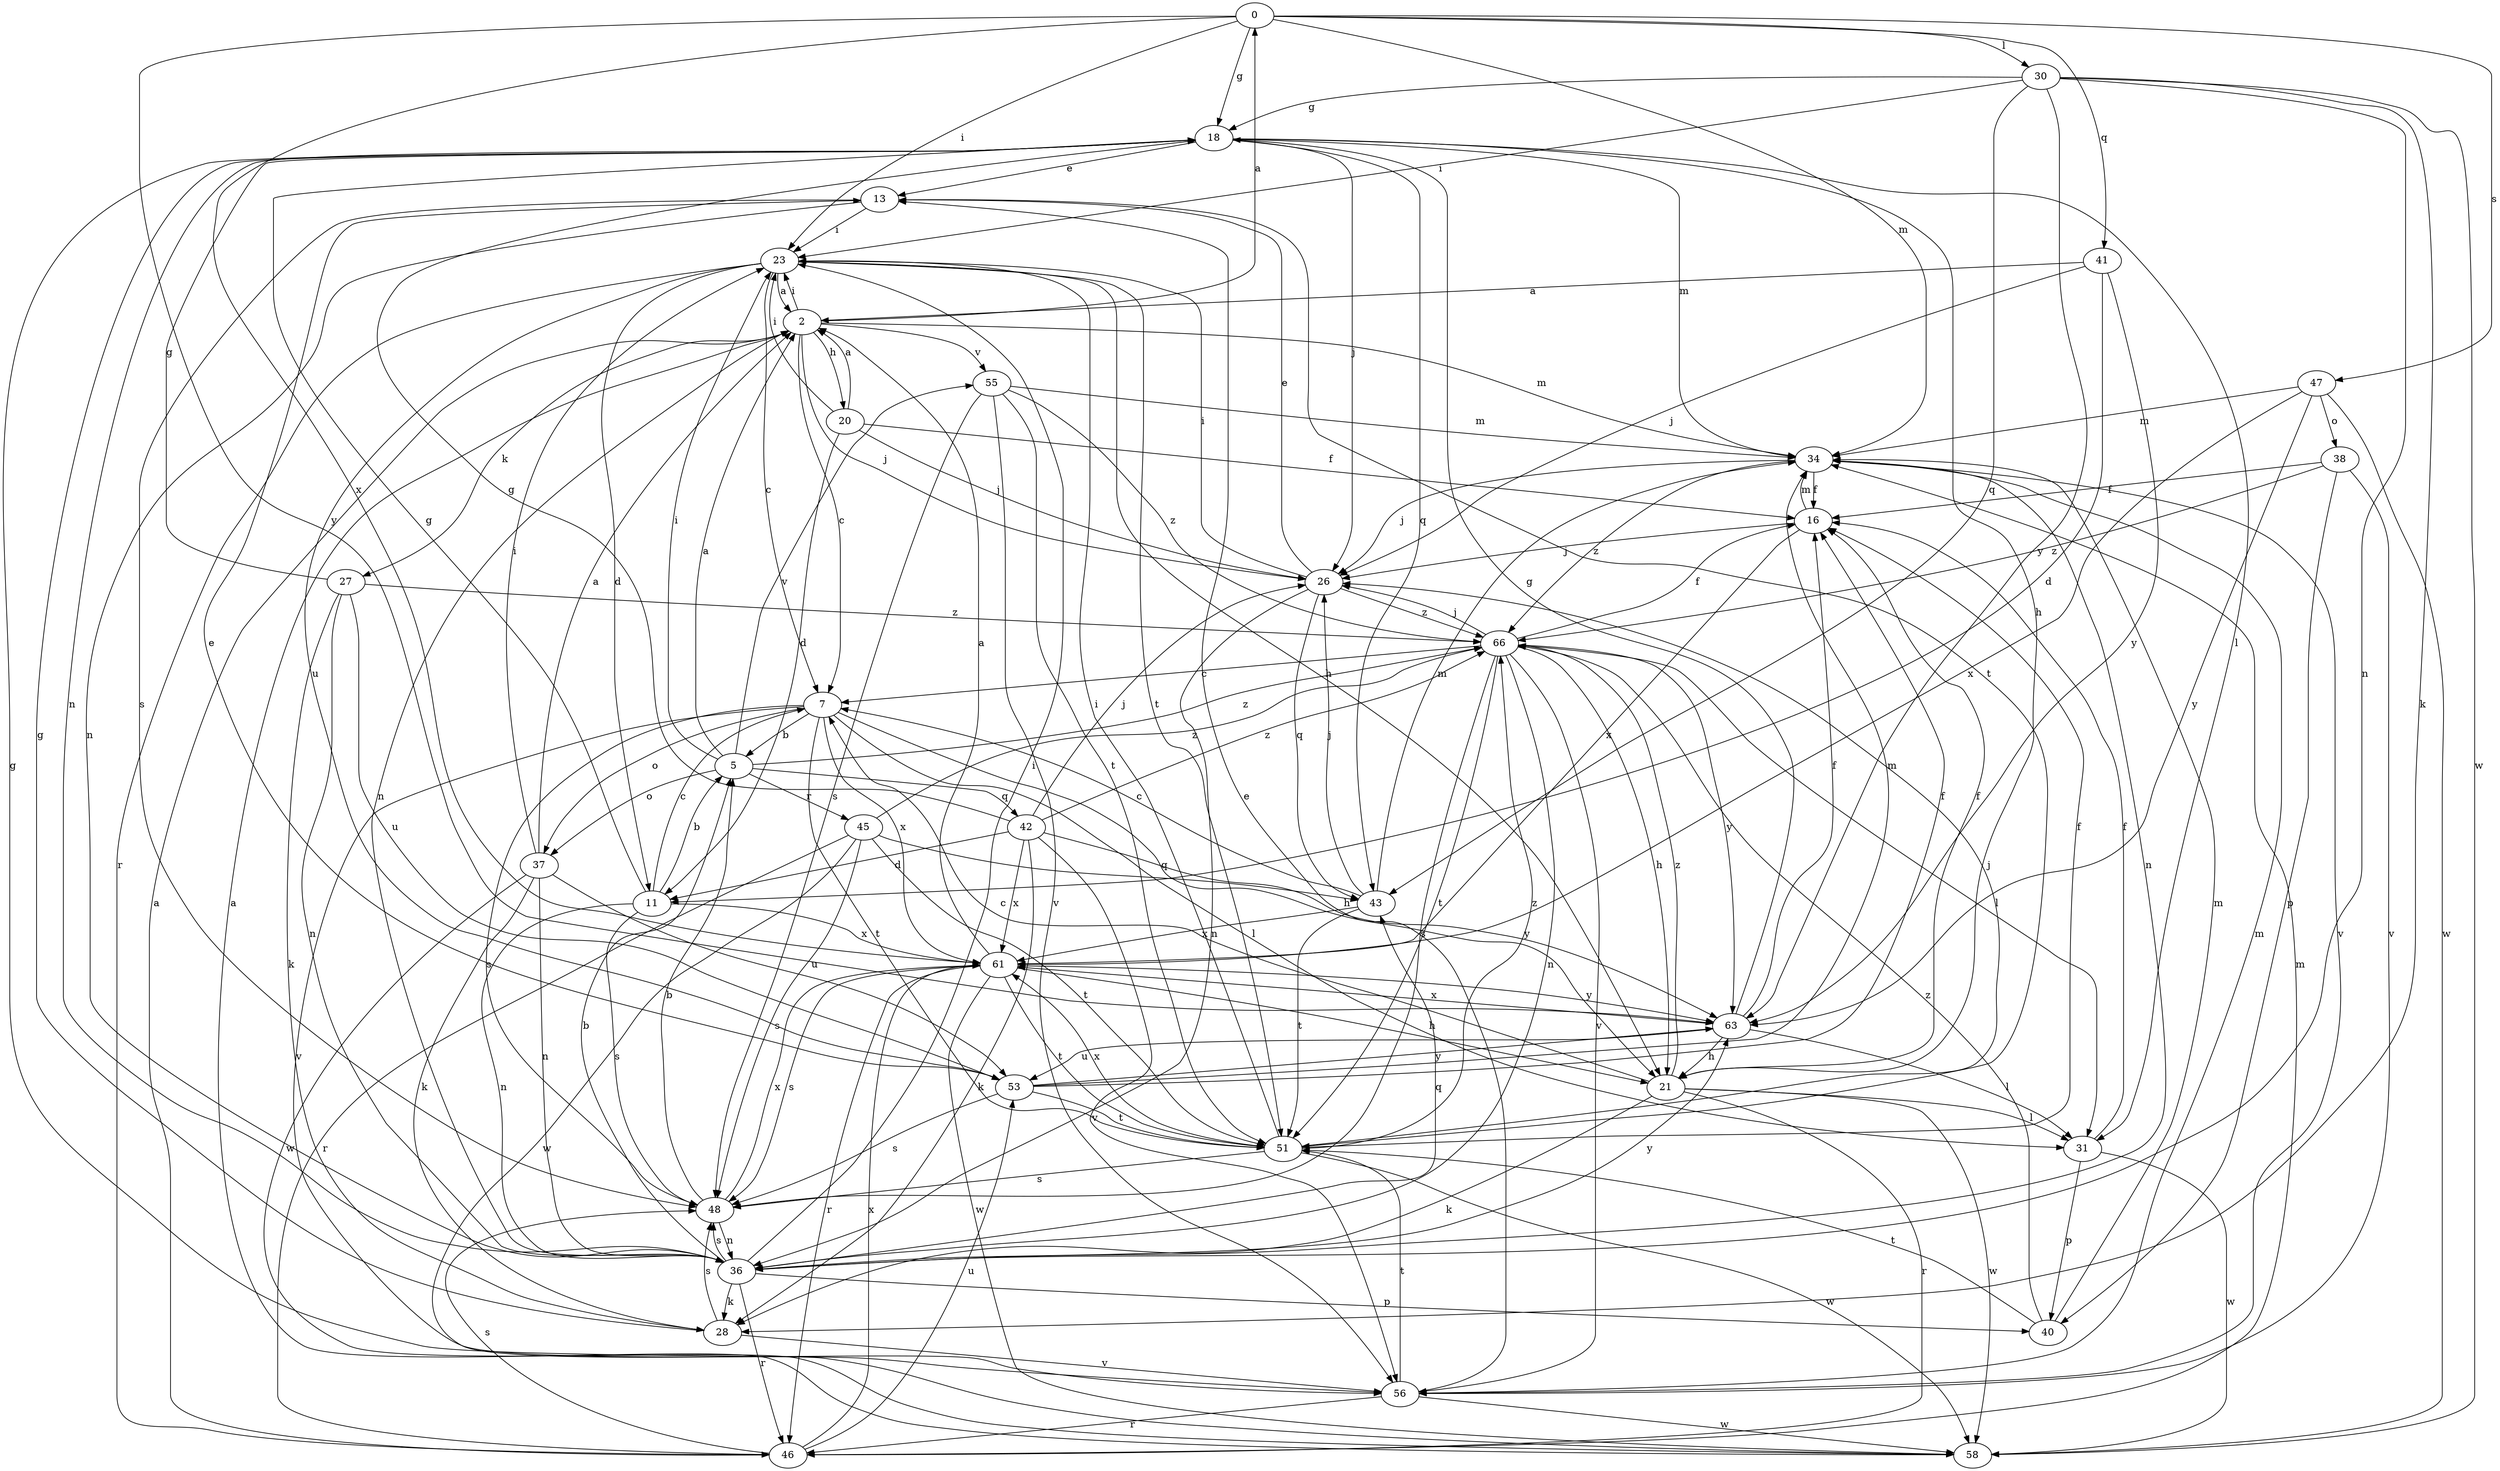 strict digraph  {
0;
2;
5;
7;
11;
13;
16;
18;
20;
21;
23;
26;
27;
28;
30;
31;
34;
36;
37;
38;
40;
41;
42;
43;
45;
46;
47;
48;
51;
53;
55;
56;
58;
61;
63;
66;
0 -> 18  [label=g];
0 -> 23  [label=i];
0 -> 30  [label=l];
0 -> 34  [label=m];
0 -> 41  [label=q];
0 -> 47  [label=s];
0 -> 61  [label=x];
0 -> 63  [label=y];
2 -> 0  [label=a];
2 -> 7  [label=c];
2 -> 20  [label=h];
2 -> 23  [label=i];
2 -> 26  [label=j];
2 -> 27  [label=k];
2 -> 34  [label=m];
2 -> 36  [label=n];
2 -> 55  [label=v];
5 -> 2  [label=a];
5 -> 23  [label=i];
5 -> 37  [label=o];
5 -> 42  [label=q];
5 -> 45  [label=r];
5 -> 55  [label=v];
5 -> 66  [label=z];
7 -> 5  [label=b];
7 -> 21  [label=h];
7 -> 31  [label=l];
7 -> 37  [label=o];
7 -> 48  [label=s];
7 -> 51  [label=t];
7 -> 56  [label=v];
7 -> 61  [label=x];
11 -> 5  [label=b];
11 -> 7  [label=c];
11 -> 18  [label=g];
11 -> 36  [label=n];
11 -> 48  [label=s];
11 -> 61  [label=x];
13 -> 23  [label=i];
13 -> 36  [label=n];
13 -> 48  [label=s];
13 -> 51  [label=t];
16 -> 26  [label=j];
16 -> 34  [label=m];
16 -> 61  [label=x];
18 -> 13  [label=e];
18 -> 21  [label=h];
18 -> 26  [label=j];
18 -> 31  [label=l];
18 -> 34  [label=m];
18 -> 36  [label=n];
18 -> 43  [label=q];
20 -> 2  [label=a];
20 -> 11  [label=d];
20 -> 16  [label=f];
20 -> 23  [label=i];
20 -> 26  [label=j];
21 -> 7  [label=c];
21 -> 16  [label=f];
21 -> 28  [label=k];
21 -> 31  [label=l];
21 -> 46  [label=r];
21 -> 58  [label=w];
21 -> 66  [label=z];
23 -> 2  [label=a];
23 -> 7  [label=c];
23 -> 11  [label=d];
23 -> 21  [label=h];
23 -> 46  [label=r];
23 -> 51  [label=t];
23 -> 53  [label=u];
26 -> 13  [label=e];
26 -> 23  [label=i];
26 -> 36  [label=n];
26 -> 43  [label=q];
26 -> 66  [label=z];
27 -> 18  [label=g];
27 -> 28  [label=k];
27 -> 36  [label=n];
27 -> 53  [label=u];
27 -> 66  [label=z];
28 -> 18  [label=g];
28 -> 48  [label=s];
28 -> 56  [label=v];
30 -> 18  [label=g];
30 -> 23  [label=i];
30 -> 28  [label=k];
30 -> 36  [label=n];
30 -> 43  [label=q];
30 -> 58  [label=w];
30 -> 63  [label=y];
31 -> 16  [label=f];
31 -> 40  [label=p];
31 -> 58  [label=w];
34 -> 16  [label=f];
34 -> 26  [label=j];
34 -> 36  [label=n];
34 -> 56  [label=v];
34 -> 66  [label=z];
36 -> 5  [label=b];
36 -> 23  [label=i];
36 -> 28  [label=k];
36 -> 40  [label=p];
36 -> 43  [label=q];
36 -> 46  [label=r];
36 -> 48  [label=s];
36 -> 63  [label=y];
37 -> 2  [label=a];
37 -> 23  [label=i];
37 -> 28  [label=k];
37 -> 36  [label=n];
37 -> 53  [label=u];
37 -> 58  [label=w];
38 -> 16  [label=f];
38 -> 40  [label=p];
38 -> 56  [label=v];
38 -> 66  [label=z];
40 -> 34  [label=m];
40 -> 51  [label=t];
40 -> 66  [label=z];
41 -> 2  [label=a];
41 -> 11  [label=d];
41 -> 26  [label=j];
41 -> 63  [label=y];
42 -> 11  [label=d];
42 -> 18  [label=g];
42 -> 26  [label=j];
42 -> 28  [label=k];
42 -> 56  [label=v];
42 -> 61  [label=x];
42 -> 63  [label=y];
42 -> 66  [label=z];
43 -> 7  [label=c];
43 -> 26  [label=j];
43 -> 34  [label=m];
43 -> 51  [label=t];
43 -> 61  [label=x];
45 -> 43  [label=q];
45 -> 46  [label=r];
45 -> 48  [label=s];
45 -> 51  [label=t];
45 -> 58  [label=w];
45 -> 66  [label=z];
46 -> 2  [label=a];
46 -> 34  [label=m];
46 -> 48  [label=s];
46 -> 53  [label=u];
46 -> 61  [label=x];
47 -> 34  [label=m];
47 -> 38  [label=o];
47 -> 58  [label=w];
47 -> 61  [label=x];
47 -> 63  [label=y];
48 -> 5  [label=b];
48 -> 36  [label=n];
48 -> 61  [label=x];
51 -> 16  [label=f];
51 -> 23  [label=i];
51 -> 26  [label=j];
51 -> 48  [label=s];
51 -> 58  [label=w];
51 -> 61  [label=x];
51 -> 66  [label=z];
53 -> 13  [label=e];
53 -> 16  [label=f];
53 -> 34  [label=m];
53 -> 48  [label=s];
53 -> 51  [label=t];
53 -> 63  [label=y];
55 -> 34  [label=m];
55 -> 48  [label=s];
55 -> 51  [label=t];
55 -> 56  [label=v];
55 -> 66  [label=z];
56 -> 13  [label=e];
56 -> 18  [label=g];
56 -> 34  [label=m];
56 -> 46  [label=r];
56 -> 51  [label=t];
56 -> 58  [label=w];
58 -> 2  [label=a];
61 -> 2  [label=a];
61 -> 21  [label=h];
61 -> 46  [label=r];
61 -> 48  [label=s];
61 -> 51  [label=t];
61 -> 58  [label=w];
61 -> 63  [label=y];
63 -> 16  [label=f];
63 -> 18  [label=g];
63 -> 21  [label=h];
63 -> 31  [label=l];
63 -> 53  [label=u];
63 -> 61  [label=x];
66 -> 7  [label=c];
66 -> 16  [label=f];
66 -> 21  [label=h];
66 -> 26  [label=j];
66 -> 31  [label=l];
66 -> 36  [label=n];
66 -> 48  [label=s];
66 -> 51  [label=t];
66 -> 56  [label=v];
66 -> 63  [label=y];
}
